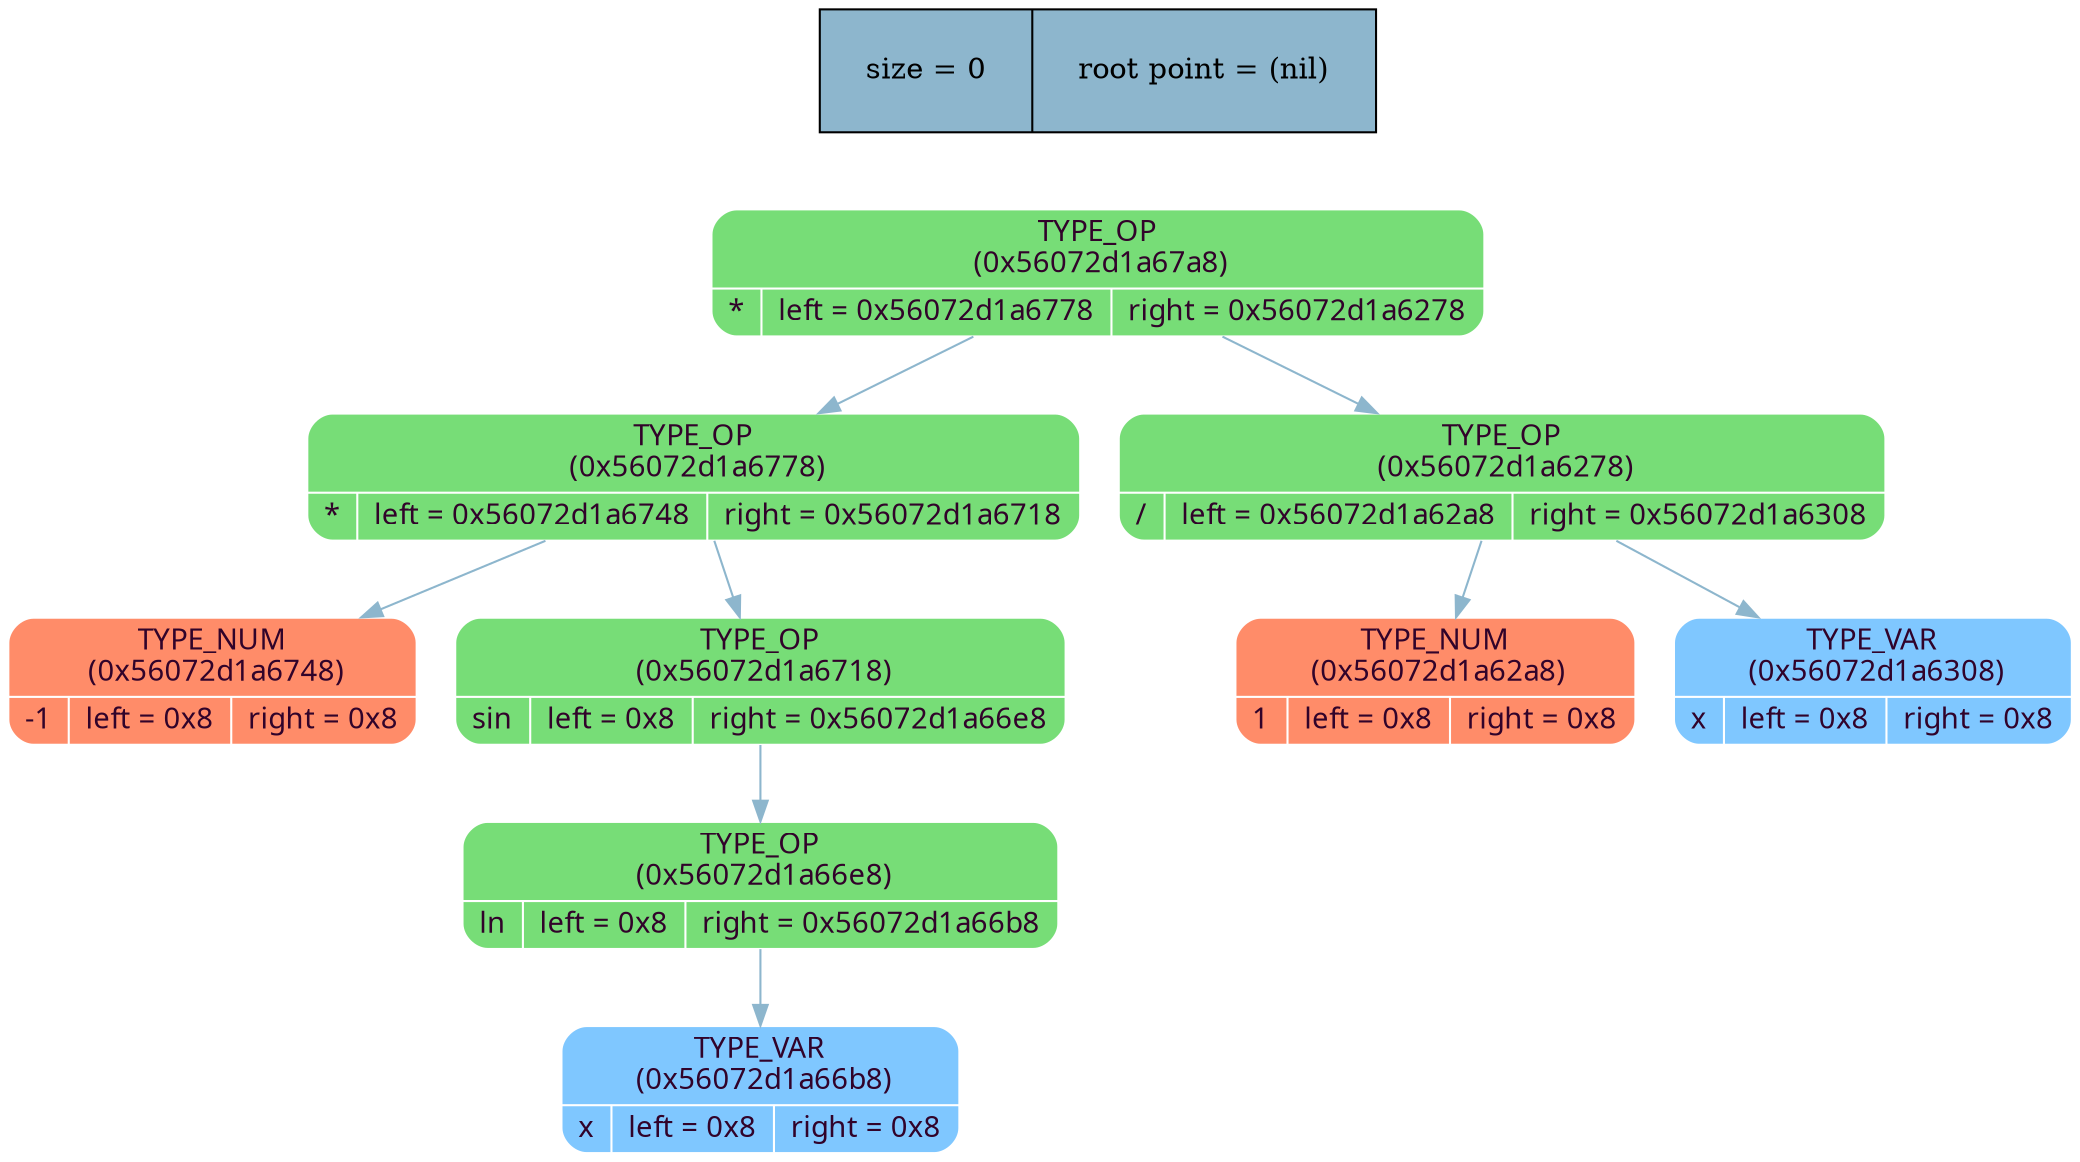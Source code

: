 digraph   
{
rankdir = ""
splines = "true"

node_stat [margin = "0.3*0.3", style = "filled", shape = "record", fillcolor = "#8DB6CD" label = " size = 0 | root point = (nil)"]
{rank = source; node_stat}

node0x56072d1a67a8 [shape = "Mrecord", fillcolor = "#77DD77", style = "filled", fontcolor = "#31032A", fontname = "Calibri", color = "white", label = "{TYPE_OP\n (0x56072d1a67a8)| {* |left = 0x56072d1a6778 |right = 0x56072d1a6278}}"]
node0x56072d1a67a8 -> node0x56072d1a6778 [color = "#8DB6CD", style = "", constraint = true, fillcolor = "#8DB6CD",   fontcolor = "", fontname = "Calibri", label = ""];
node0x56072d1a6778 [shape = "Mrecord", fillcolor = "#77DD77", style = "filled", fontcolor = "#31032A", fontname = "Calibri", color = "white", label = "{TYPE_OP\n (0x56072d1a6778)| {* |left = 0x56072d1a6748 |right = 0x56072d1a6718}}"]
node0x56072d1a6778 -> node0x56072d1a6748 [color = "#8DB6CD", style = "", constraint = true, fillcolor = "#8DB6CD",   fontcolor = "", fontname = "Calibri", label = ""];
node0x56072d1a6748 [shape = "Mrecord", fillcolor = "#FF8C69", style = "filled", fontcolor = "#31032A", fontname = "Calibri", color = "white", label = "{TYPE_NUM\n (0x56072d1a6748)| {-1 |left = 0x8 |right = 0x8}}"]
node0x56072d1a6778 -> node0x56072d1a6718 [color = "#8DB6CD", style = "", constraint = true, fillcolor = "#8DB6CD",   fontcolor = "", fontname = "Calibri", label = ""];
node0x56072d1a6718 [shape = "Mrecord", fillcolor = "#77DD77", style = "filled", fontcolor = "#31032A", fontname = "Calibri", color = "white", label = "{TYPE_OP\n (0x56072d1a6718)| {sin |left = 0x8 |right = 0x56072d1a66e8}}"]
node0x56072d1a6718 -> node0x56072d1a66e8 [color = "#8DB6CD", style = "", constraint = true, fillcolor = "#8DB6CD",   fontcolor = "", fontname = "Calibri", label = ""];
node0x56072d1a66e8 [shape = "Mrecord", fillcolor = "#77DD77", style = "filled", fontcolor = "#31032A", fontname = "Calibri", color = "white", label = "{TYPE_OP\n (0x56072d1a66e8)| {ln |left = 0x8 |right = 0x56072d1a66b8}}"]
node0x56072d1a66e8 -> node0x56072d1a66b8 [color = "#8DB6CD", style = "", constraint = true, fillcolor = "#8DB6CD",   fontcolor = "", fontname = "Calibri", label = ""];
node0x56072d1a66b8 [shape = "Mrecord", fillcolor = "#7FC7FF", style = "filled", fontcolor = "#31032A", fontname = "Calibri", color = "white", label = "{TYPE_VAR\n (0x56072d1a66b8)| {x |left = 0x8 |right = 0x8}}"]
node0x56072d1a67a8 -> node0x56072d1a6278 [color = "#8DB6CD", style = "", constraint = true, fillcolor = "#8DB6CD",   fontcolor = "", fontname = "Calibri", label = ""];
node0x56072d1a6278 [shape = "Mrecord", fillcolor = "#77DD77", style = "filled", fontcolor = "#31032A", fontname = "Calibri", color = "white", label = "{TYPE_OP\n (0x56072d1a6278)| {/ |left = 0x56072d1a62a8 |right = 0x56072d1a6308}}"]
node0x56072d1a6278 -> node0x56072d1a62a8 [color = "#8DB6CD", style = "", constraint = true, fillcolor = "#8DB6CD",   fontcolor = "", fontname = "Calibri", label = ""];
node0x56072d1a62a8 [shape = "Mrecord", fillcolor = "#FF8C69", style = "filled", fontcolor = "#31032A", fontname = "Calibri", color = "white", label = "{TYPE_NUM\n (0x56072d1a62a8)| {1 |left = 0x8 |right = 0x8}}"]
node0x56072d1a6278 -> node0x56072d1a6308 [color = "#8DB6CD", style = "", constraint = true, fillcolor = "#8DB6CD",   fontcolor = "", fontname = "Calibri", label = ""];
node0x56072d1a6308 [shape = "Mrecord", fillcolor = "#7FC7FF", style = "filled", fontcolor = "#31032A", fontname = "Calibri", color = "white", label = "{TYPE_VAR\n (0x56072d1a6308)| {x |left = 0x8 |right = 0x8}}"]
}
